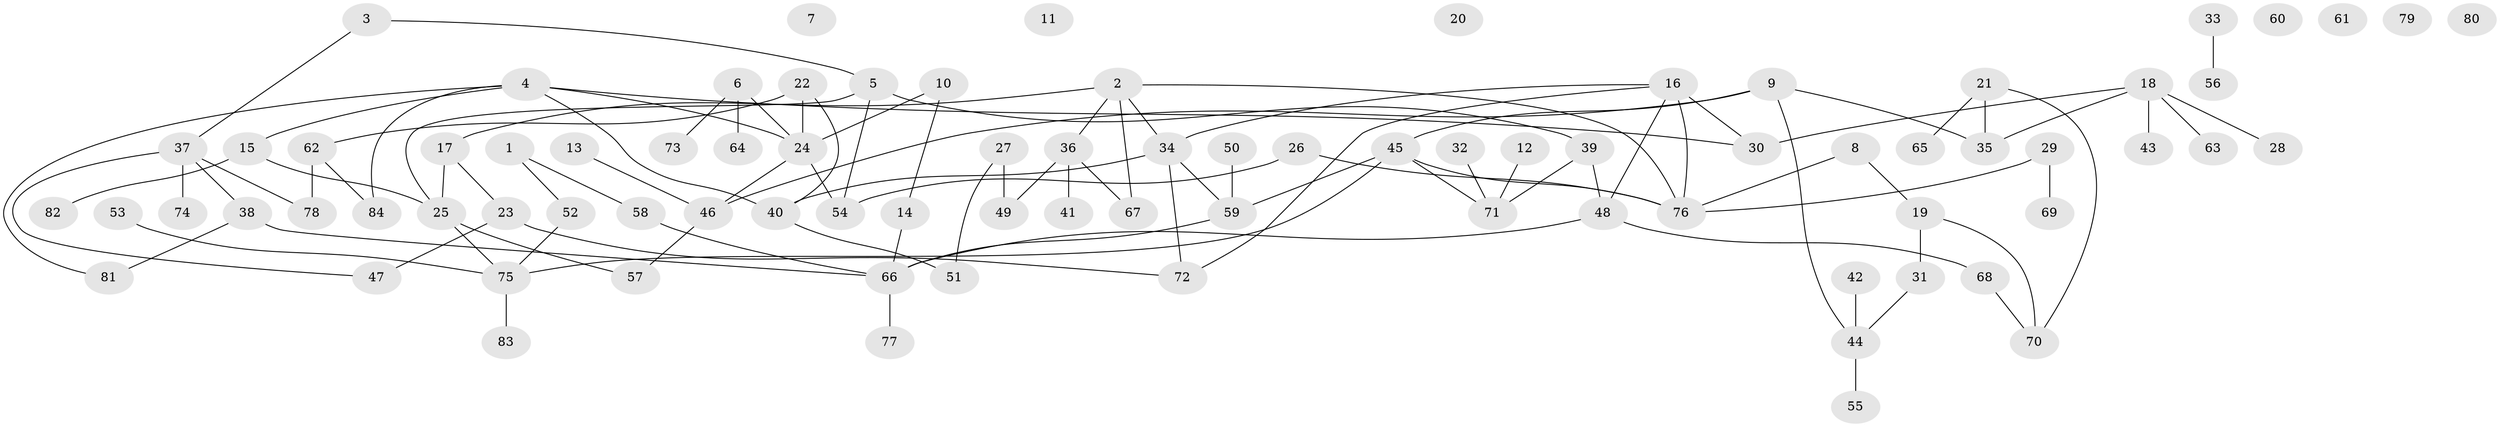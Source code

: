 // coarse degree distribution, {9: 0.029411764705882353, 3: 0.2647058823529412, 4: 0.08823529411764706, 2: 0.14705882352941177, 1: 0.2647058823529412, 8: 0.029411764705882353, 5: 0.08823529411764706, 10: 0.029411764705882353, 6: 0.058823529411764705}
// Generated by graph-tools (version 1.1) at 2025/35/03/04/25 23:35:54]
// undirected, 84 vertices, 103 edges
graph export_dot {
  node [color=gray90,style=filled];
  1;
  2;
  3;
  4;
  5;
  6;
  7;
  8;
  9;
  10;
  11;
  12;
  13;
  14;
  15;
  16;
  17;
  18;
  19;
  20;
  21;
  22;
  23;
  24;
  25;
  26;
  27;
  28;
  29;
  30;
  31;
  32;
  33;
  34;
  35;
  36;
  37;
  38;
  39;
  40;
  41;
  42;
  43;
  44;
  45;
  46;
  47;
  48;
  49;
  50;
  51;
  52;
  53;
  54;
  55;
  56;
  57;
  58;
  59;
  60;
  61;
  62;
  63;
  64;
  65;
  66;
  67;
  68;
  69;
  70;
  71;
  72;
  73;
  74;
  75;
  76;
  77;
  78;
  79;
  80;
  81;
  82;
  83;
  84;
  1 -- 52;
  1 -- 58;
  2 -- 17;
  2 -- 34;
  2 -- 36;
  2 -- 67;
  2 -- 76;
  3 -- 5;
  3 -- 37;
  4 -- 15;
  4 -- 24;
  4 -- 30;
  4 -- 40;
  4 -- 81;
  4 -- 84;
  5 -- 25;
  5 -- 39;
  5 -- 54;
  6 -- 24;
  6 -- 64;
  6 -- 73;
  8 -- 19;
  8 -- 76;
  9 -- 35;
  9 -- 44;
  9 -- 45;
  9 -- 46;
  10 -- 14;
  10 -- 24;
  12 -- 71;
  13 -- 46;
  14 -- 66;
  15 -- 25;
  15 -- 82;
  16 -- 30;
  16 -- 34;
  16 -- 48;
  16 -- 72;
  16 -- 76;
  17 -- 23;
  17 -- 25;
  18 -- 28;
  18 -- 30;
  18 -- 35;
  18 -- 43;
  18 -- 63;
  19 -- 31;
  19 -- 70;
  21 -- 35;
  21 -- 65;
  21 -- 70;
  22 -- 24;
  22 -- 40;
  22 -- 62;
  23 -- 47;
  23 -- 72;
  24 -- 46;
  24 -- 54;
  25 -- 57;
  25 -- 75;
  26 -- 54;
  26 -- 76;
  27 -- 49;
  27 -- 51;
  29 -- 69;
  29 -- 76;
  31 -- 44;
  32 -- 71;
  33 -- 56;
  34 -- 40;
  34 -- 59;
  34 -- 72;
  36 -- 41;
  36 -- 49;
  36 -- 67;
  37 -- 38;
  37 -- 47;
  37 -- 74;
  37 -- 78;
  38 -- 66;
  38 -- 81;
  39 -- 48;
  39 -- 71;
  40 -- 51;
  42 -- 44;
  44 -- 55;
  45 -- 59;
  45 -- 71;
  45 -- 75;
  45 -- 76;
  46 -- 57;
  48 -- 66;
  48 -- 68;
  50 -- 59;
  52 -- 75;
  53 -- 75;
  58 -- 66;
  59 -- 66;
  62 -- 78;
  62 -- 84;
  66 -- 77;
  68 -- 70;
  75 -- 83;
}
